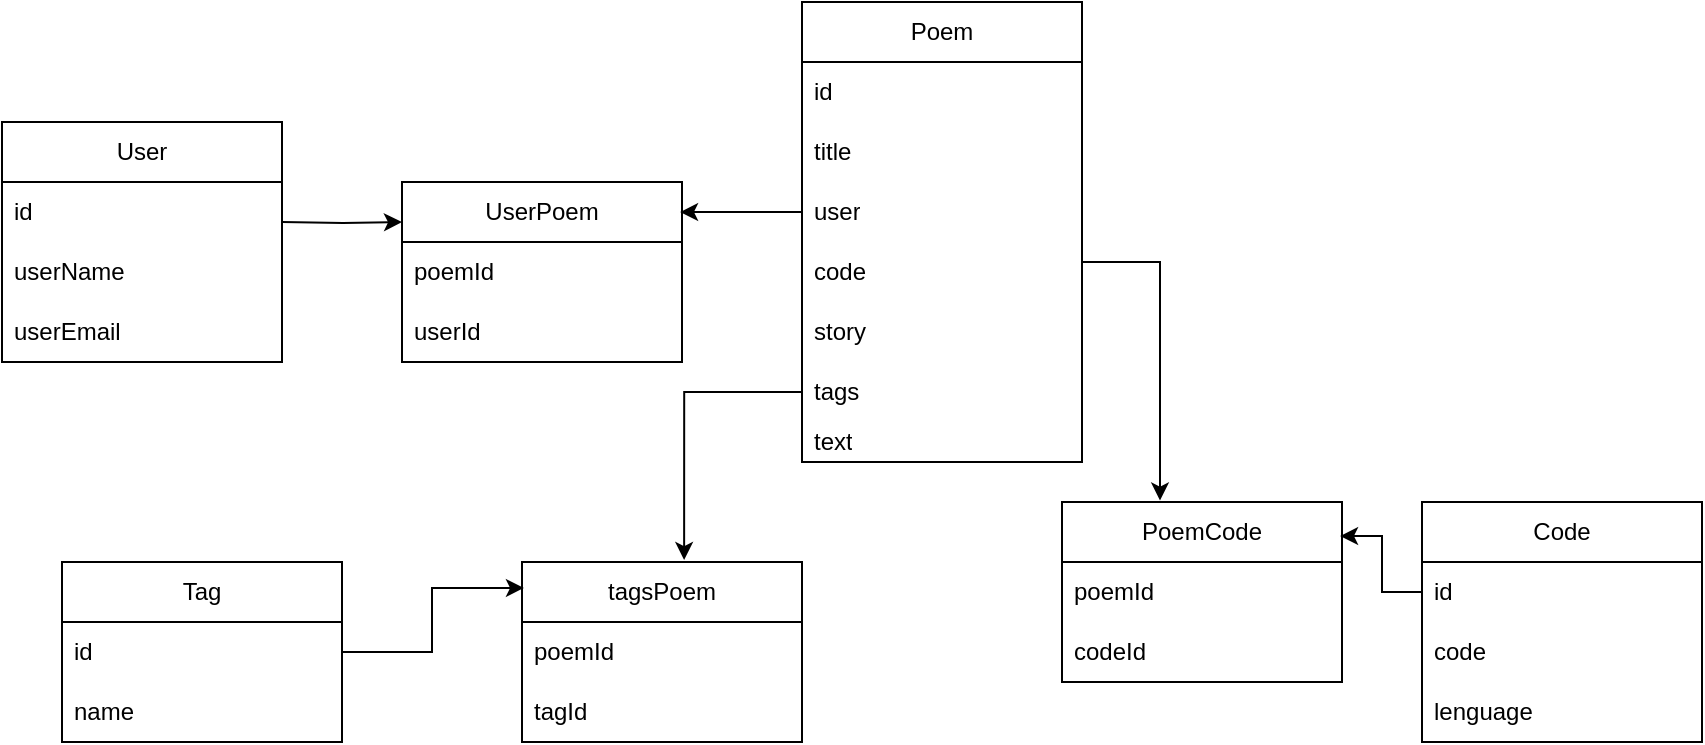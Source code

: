 <mxfile version="24.7.4">
  <diagram name="Página-1" id="OV9ODhNinOtaRQBBTTQM">
    <mxGraphModel dx="2261" dy="786" grid="1" gridSize="10" guides="1" tooltips="1" connect="1" arrows="1" fold="1" page="1" pageScale="1" pageWidth="827" pageHeight="1169" math="0" shadow="0">
      <root>
        <mxCell id="0" />
        <mxCell id="1" parent="0" />
        <object label="Poem" id="Kp_UbcGyqBDmEeob_SjU-1">
          <mxCell style="swimlane;fontStyle=0;childLayout=stackLayout;horizontal=1;startSize=30;horizontalStack=0;resizeParent=1;resizeParentMax=0;resizeLast=0;collapsible=1;marginBottom=0;whiteSpace=wrap;html=1;" parent="1" vertex="1">
            <mxGeometry x="300" y="160" width="140" height="230" as="geometry">
              <mxRectangle x="300" y="170" width="70" height="30" as="alternateBounds" />
            </mxGeometry>
          </mxCell>
        </object>
        <object label="id" user="" id="Kp_UbcGyqBDmEeob_SjU-2">
          <mxCell style="text;strokeColor=none;fillColor=none;align=left;verticalAlign=middle;spacingLeft=4;spacingRight=4;overflow=hidden;points=[[0,0.5],[1,0.5]];portConstraint=eastwest;rotatable=0;whiteSpace=wrap;html=1;" parent="Kp_UbcGyqBDmEeob_SjU-1" vertex="1">
            <mxGeometry y="30" width="140" height="30" as="geometry" />
          </mxCell>
        </object>
        <mxCell id="Kp_UbcGyqBDmEeob_SjU-3" value="title" style="text;strokeColor=none;fillColor=none;align=left;verticalAlign=middle;spacingLeft=4;spacingRight=4;overflow=hidden;points=[[0,0.5],[1,0.5]];portConstraint=eastwest;rotatable=0;whiteSpace=wrap;html=1;" parent="Kp_UbcGyqBDmEeob_SjU-1" vertex="1">
          <mxGeometry y="60" width="140" height="30" as="geometry" />
        </mxCell>
        <object label="user" user="" id="0ZzSyuKhfhbkpN4F2lyB-22">
          <mxCell style="text;strokeColor=none;fillColor=none;align=left;verticalAlign=middle;spacingLeft=4;spacingRight=4;overflow=hidden;points=[[0,0.5],[1,0.5]];portConstraint=eastwest;rotatable=0;whiteSpace=wrap;html=1;" parent="Kp_UbcGyqBDmEeob_SjU-1" vertex="1">
            <mxGeometry y="90" width="140" height="30" as="geometry" />
          </mxCell>
        </object>
        <object label="code" user="" id="0ZzSyuKhfhbkpN4F2lyB-24">
          <mxCell style="text;strokeColor=none;fillColor=none;align=left;verticalAlign=middle;spacingLeft=4;spacingRight=4;overflow=hidden;points=[[0,0.5],[1,0.5]];portConstraint=eastwest;rotatable=0;whiteSpace=wrap;html=1;" parent="Kp_UbcGyqBDmEeob_SjU-1" vertex="1">
            <mxGeometry y="120" width="140" height="30" as="geometry" />
          </mxCell>
        </object>
        <object label="story" user="" id="0ZzSyuKhfhbkpN4F2lyB-25">
          <mxCell style="text;strokeColor=none;fillColor=none;align=left;verticalAlign=middle;spacingLeft=4;spacingRight=4;overflow=hidden;points=[[0,0.5],[1,0.5]];portConstraint=eastwest;rotatable=0;whiteSpace=wrap;html=1;" parent="Kp_UbcGyqBDmEeob_SjU-1" vertex="1">
            <mxGeometry y="150" width="140" height="30" as="geometry" />
          </mxCell>
        </object>
        <object label="tags" user="" id="0ZzSyuKhfhbkpN4F2lyB-23">
          <mxCell style="text;strokeColor=none;fillColor=none;align=left;verticalAlign=middle;spacingLeft=4;spacingRight=4;overflow=hidden;points=[[0,0.5],[1,0.5]];portConstraint=eastwest;rotatable=0;whiteSpace=wrap;html=1;" parent="Kp_UbcGyqBDmEeob_SjU-1" vertex="1">
            <mxGeometry y="180" width="140" height="30" as="geometry" />
          </mxCell>
        </object>
        <mxCell id="Kp_UbcGyqBDmEeob_SjU-4" value="text" style="text;strokeColor=none;fillColor=none;align=left;verticalAlign=middle;spacingLeft=4;spacingRight=4;overflow=hidden;points=[[0,0.5],[1,0.5]];portConstraint=eastwest;rotatable=0;whiteSpace=wrap;html=1;" parent="Kp_UbcGyqBDmEeob_SjU-1" vertex="1">
          <mxGeometry y="210" width="140" height="20" as="geometry" />
        </mxCell>
        <mxCell id="0ZzSyuKhfhbkpN4F2lyB-27" value="Code" style="swimlane;fontStyle=0;childLayout=stackLayout;horizontal=1;startSize=30;horizontalStack=0;resizeParent=1;resizeParentMax=0;resizeLast=0;collapsible=1;marginBottom=0;whiteSpace=wrap;html=1;" parent="1" vertex="1">
          <mxGeometry x="610" y="410" width="140" height="120" as="geometry" />
        </mxCell>
        <mxCell id="0ZzSyuKhfhbkpN4F2lyB-28" value="id" style="text;strokeColor=none;fillColor=none;align=left;verticalAlign=middle;spacingLeft=4;spacingRight=4;overflow=hidden;points=[[0,0.5],[1,0.5]];portConstraint=eastwest;rotatable=0;whiteSpace=wrap;html=1;" parent="0ZzSyuKhfhbkpN4F2lyB-27" vertex="1">
          <mxGeometry y="30" width="140" height="30" as="geometry" />
        </mxCell>
        <mxCell id="0ZzSyuKhfhbkpN4F2lyB-36" value="code" style="text;strokeColor=none;fillColor=none;align=left;verticalAlign=middle;spacingLeft=4;spacingRight=4;overflow=hidden;points=[[0,0.5],[1,0.5]];portConstraint=eastwest;rotatable=0;whiteSpace=wrap;html=1;" parent="0ZzSyuKhfhbkpN4F2lyB-27" vertex="1">
          <mxGeometry y="60" width="140" height="30" as="geometry" />
        </mxCell>
        <mxCell id="0ZzSyuKhfhbkpN4F2lyB-29" value="lenguage" style="text;strokeColor=none;fillColor=none;align=left;verticalAlign=middle;spacingLeft=4;spacingRight=4;overflow=hidden;points=[[0,0.5],[1,0.5]];portConstraint=eastwest;rotatable=0;whiteSpace=wrap;html=1;" parent="0ZzSyuKhfhbkpN4F2lyB-27" vertex="1">
          <mxGeometry y="90" width="140" height="30" as="geometry" />
        </mxCell>
        <mxCell id="0ZzSyuKhfhbkpN4F2lyB-32" value="PoemCode" style="swimlane;fontStyle=0;childLayout=stackLayout;horizontal=1;startSize=30;horizontalStack=0;resizeParent=1;resizeParentMax=0;resizeLast=0;collapsible=1;marginBottom=0;whiteSpace=wrap;html=1;" parent="1" vertex="1">
          <mxGeometry x="430" y="410" width="140" height="90" as="geometry" />
        </mxCell>
        <mxCell id="0ZzSyuKhfhbkpN4F2lyB-33" value="poemId" style="text;strokeColor=none;fillColor=none;align=left;verticalAlign=middle;spacingLeft=4;spacingRight=4;overflow=hidden;points=[[0,0.5],[1,0.5]];portConstraint=eastwest;rotatable=0;whiteSpace=wrap;html=1;" parent="0ZzSyuKhfhbkpN4F2lyB-32" vertex="1">
          <mxGeometry y="30" width="140" height="30" as="geometry" />
        </mxCell>
        <mxCell id="0ZzSyuKhfhbkpN4F2lyB-34" value="codeId" style="text;strokeColor=none;fillColor=none;align=left;verticalAlign=middle;spacingLeft=4;spacingRight=4;overflow=hidden;points=[[0,0.5],[1,0.5]];portConstraint=eastwest;rotatable=0;whiteSpace=wrap;html=1;" parent="0ZzSyuKhfhbkpN4F2lyB-32" vertex="1">
          <mxGeometry y="60" width="140" height="30" as="geometry" />
        </mxCell>
        <mxCell id="0ZzSyuKhfhbkpN4F2lyB-26" style="edgeStyle=orthogonalEdgeStyle;rounded=0;orthogonalLoop=1;jettySize=auto;html=1;exitX=1;exitY=0.5;exitDx=0;exitDy=0;entryX=0.35;entryY=-0.008;entryDx=0;entryDy=0;entryPerimeter=0;" parent="1" source="0ZzSyuKhfhbkpN4F2lyB-25" target="0ZzSyuKhfhbkpN4F2lyB-32" edge="1">
          <mxGeometry relative="1" as="geometry">
            <mxPoint x="480" y="400" as="targetPoint" />
            <Array as="points">
              <mxPoint x="440" y="290" />
              <mxPoint x="479" y="290" />
            </Array>
          </mxGeometry>
        </mxCell>
        <mxCell id="0ZzSyuKhfhbkpN4F2lyB-39" style="edgeStyle=orthogonalEdgeStyle;rounded=0;orthogonalLoop=1;jettySize=auto;html=1;entryX=0.993;entryY=0.189;entryDx=0;entryDy=0;entryPerimeter=0;" parent="1" source="0ZzSyuKhfhbkpN4F2lyB-28" target="0ZzSyuKhfhbkpN4F2lyB-32" edge="1">
          <mxGeometry relative="1" as="geometry" />
        </mxCell>
        <mxCell id="q1WINO9xzW2fhxCGSk1D-1" value="User" style="swimlane;fontStyle=0;childLayout=stackLayout;horizontal=1;startSize=30;horizontalStack=0;resizeParent=1;resizeParentMax=0;resizeLast=0;collapsible=1;marginBottom=0;whiteSpace=wrap;html=1;" vertex="1" parent="1">
          <mxGeometry x="-100" y="220" width="140" height="120" as="geometry" />
        </mxCell>
        <mxCell id="q1WINO9xzW2fhxCGSk1D-2" value="id" style="text;strokeColor=none;fillColor=none;align=left;verticalAlign=middle;spacingLeft=4;spacingRight=4;overflow=hidden;points=[[0,0.5],[1,0.5]];portConstraint=eastwest;rotatable=0;whiteSpace=wrap;html=1;" vertex="1" parent="q1WINO9xzW2fhxCGSk1D-1">
          <mxGeometry y="30" width="140" height="30" as="geometry" />
        </mxCell>
        <mxCell id="q1WINO9xzW2fhxCGSk1D-3" value="userName" style="text;strokeColor=none;fillColor=none;align=left;verticalAlign=middle;spacingLeft=4;spacingRight=4;overflow=hidden;points=[[0,0.5],[1,0.5]];portConstraint=eastwest;rotatable=0;whiteSpace=wrap;html=1;" vertex="1" parent="q1WINO9xzW2fhxCGSk1D-1">
          <mxGeometry y="60" width="140" height="30" as="geometry" />
        </mxCell>
        <mxCell id="q1WINO9xzW2fhxCGSk1D-4" value="userEmail" style="text;strokeColor=none;fillColor=none;align=left;verticalAlign=middle;spacingLeft=4;spacingRight=4;overflow=hidden;points=[[0,0.5],[1,0.5]];portConstraint=eastwest;rotatable=0;whiteSpace=wrap;html=1;" vertex="1" parent="q1WINO9xzW2fhxCGSk1D-1">
          <mxGeometry y="90" width="140" height="30" as="geometry" />
        </mxCell>
        <mxCell id="q1WINO9xzW2fhxCGSk1D-6" value="UserPoem" style="swimlane;fontStyle=0;childLayout=stackLayout;horizontal=1;startSize=30;horizontalStack=0;resizeParent=1;resizeParentMax=0;resizeLast=0;collapsible=1;marginBottom=0;whiteSpace=wrap;html=1;" vertex="1" parent="1">
          <mxGeometry x="100" y="250" width="140" height="90" as="geometry" />
        </mxCell>
        <mxCell id="q1WINO9xzW2fhxCGSk1D-7" value="poemId" style="text;strokeColor=none;fillColor=none;align=left;verticalAlign=middle;spacingLeft=4;spacingRight=4;overflow=hidden;points=[[0,0.5],[1,0.5]];portConstraint=eastwest;rotatable=0;whiteSpace=wrap;html=1;" vertex="1" parent="q1WINO9xzW2fhxCGSk1D-6">
          <mxGeometry y="30" width="140" height="30" as="geometry" />
        </mxCell>
        <mxCell id="q1WINO9xzW2fhxCGSk1D-8" value="userId" style="text;strokeColor=none;fillColor=none;align=left;verticalAlign=middle;spacingLeft=4;spacingRight=4;overflow=hidden;points=[[0,0.5],[1,0.5]];portConstraint=eastwest;rotatable=0;whiteSpace=wrap;html=1;" vertex="1" parent="q1WINO9xzW2fhxCGSk1D-6">
          <mxGeometry y="60" width="140" height="30" as="geometry" />
        </mxCell>
        <mxCell id="q1WINO9xzW2fhxCGSk1D-9" value="" style="edgeStyle=orthogonalEdgeStyle;rounded=0;orthogonalLoop=1;jettySize=auto;html=1;entryX=0;entryY=0.222;entryDx=0;entryDy=0;entryPerimeter=0;" edge="1" parent="1" target="q1WINO9xzW2fhxCGSk1D-6">
          <mxGeometry relative="1" as="geometry">
            <mxPoint x="40" y="270" as="sourcePoint" />
            <mxPoint x="90" y="270" as="targetPoint" />
            <Array as="points" />
          </mxGeometry>
        </mxCell>
        <mxCell id="q1WINO9xzW2fhxCGSk1D-13" style="edgeStyle=orthogonalEdgeStyle;rounded=0;orthogonalLoop=1;jettySize=auto;html=1;exitX=0;exitY=0.5;exitDx=0;exitDy=0;entryX=0.993;entryY=0.167;entryDx=0;entryDy=0;entryPerimeter=0;" edge="1" parent="1" source="0ZzSyuKhfhbkpN4F2lyB-22" target="q1WINO9xzW2fhxCGSk1D-6">
          <mxGeometry relative="1" as="geometry" />
        </mxCell>
        <mxCell id="q1WINO9xzW2fhxCGSk1D-14" value="tagsPoem" style="swimlane;fontStyle=0;childLayout=stackLayout;horizontal=1;startSize=30;horizontalStack=0;resizeParent=1;resizeParentMax=0;resizeLast=0;collapsible=1;marginBottom=0;whiteSpace=wrap;html=1;" vertex="1" parent="1">
          <mxGeometry x="160" y="440" width="140" height="90" as="geometry" />
        </mxCell>
        <mxCell id="q1WINO9xzW2fhxCGSk1D-15" value="poemId" style="text;strokeColor=none;fillColor=none;align=left;verticalAlign=middle;spacingLeft=4;spacingRight=4;overflow=hidden;points=[[0,0.5],[1,0.5]];portConstraint=eastwest;rotatable=0;whiteSpace=wrap;html=1;" vertex="1" parent="q1WINO9xzW2fhxCGSk1D-14">
          <mxGeometry y="30" width="140" height="30" as="geometry" />
        </mxCell>
        <mxCell id="q1WINO9xzW2fhxCGSk1D-16" value="tagId" style="text;strokeColor=none;fillColor=none;align=left;verticalAlign=middle;spacingLeft=4;spacingRight=4;overflow=hidden;points=[[0,0.5],[1,0.5]];portConstraint=eastwest;rotatable=0;whiteSpace=wrap;html=1;" vertex="1" parent="q1WINO9xzW2fhxCGSk1D-14">
          <mxGeometry y="60" width="140" height="30" as="geometry" />
        </mxCell>
        <mxCell id="q1WINO9xzW2fhxCGSk1D-18" style="edgeStyle=orthogonalEdgeStyle;rounded=0;orthogonalLoop=1;jettySize=auto;html=1;entryX=0.579;entryY=-0.011;entryDx=0;entryDy=0;entryPerimeter=0;" edge="1" parent="1" source="0ZzSyuKhfhbkpN4F2lyB-23" target="q1WINO9xzW2fhxCGSk1D-14">
          <mxGeometry relative="1" as="geometry" />
        </mxCell>
        <mxCell id="q1WINO9xzW2fhxCGSk1D-19" value="Tag" style="swimlane;fontStyle=0;childLayout=stackLayout;horizontal=1;startSize=30;horizontalStack=0;resizeParent=1;resizeParentMax=0;resizeLast=0;collapsible=1;marginBottom=0;whiteSpace=wrap;html=1;" vertex="1" parent="1">
          <mxGeometry x="-70" y="440" width="140" height="90" as="geometry" />
        </mxCell>
        <mxCell id="q1WINO9xzW2fhxCGSk1D-20" value="id" style="text;strokeColor=none;fillColor=none;align=left;verticalAlign=middle;spacingLeft=4;spacingRight=4;overflow=hidden;points=[[0,0.5],[1,0.5]];portConstraint=eastwest;rotatable=0;whiteSpace=wrap;html=1;" vertex="1" parent="q1WINO9xzW2fhxCGSk1D-19">
          <mxGeometry y="30" width="140" height="30" as="geometry" />
        </mxCell>
        <mxCell id="q1WINO9xzW2fhxCGSk1D-21" value="name" style="text;strokeColor=none;fillColor=none;align=left;verticalAlign=middle;spacingLeft=4;spacingRight=4;overflow=hidden;points=[[0,0.5],[1,0.5]];portConstraint=eastwest;rotatable=0;whiteSpace=wrap;html=1;" vertex="1" parent="q1WINO9xzW2fhxCGSk1D-19">
          <mxGeometry y="60" width="140" height="30" as="geometry" />
        </mxCell>
        <mxCell id="q1WINO9xzW2fhxCGSk1D-22" style="edgeStyle=orthogonalEdgeStyle;rounded=0;orthogonalLoop=1;jettySize=auto;html=1;exitX=1;exitY=0.5;exitDx=0;exitDy=0;entryX=0.007;entryY=0.144;entryDx=0;entryDy=0;entryPerimeter=0;" edge="1" parent="1" source="q1WINO9xzW2fhxCGSk1D-20" target="q1WINO9xzW2fhxCGSk1D-14">
          <mxGeometry relative="1" as="geometry" />
        </mxCell>
      </root>
    </mxGraphModel>
  </diagram>
</mxfile>

